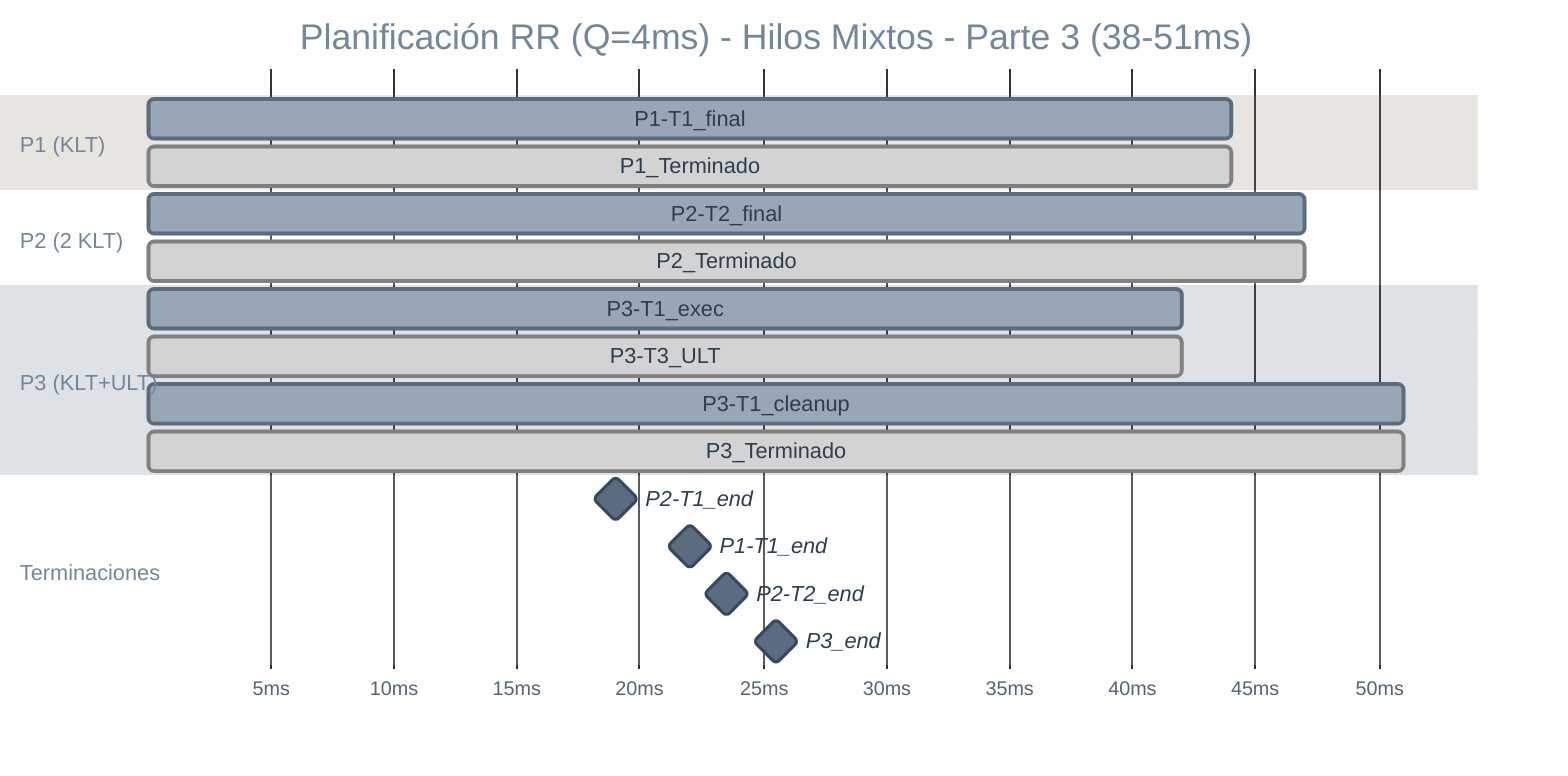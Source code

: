 %%{init: {'theme':'base', 'themeVariables': { 
  'primaryColor': '#5a6c7d', 
  'primaryTextColor': '#2c3e50', 
  'primaryBorderColor': '#34495e', 
  'lineColor': '#7f8c8d'
}}}%%
gantt
    title Planificación RR (Q=4ms) - Hilos Mixtos - Parte 3 (38-51ms)
    dateFormat X
    axisFormat %sms
    
    section P1 (KLT) 
    P1-T1_final   :active, p1t1final, 42, 44
    P1_Terminado  :done, p1done, 44, 44
    
    section P2 (2 KLT)
    P2-T2_final   :active, p2t2final, 44, 47
    P2_Terminado  :done, p2done, 47, 47
    
    section P3 (KLT+ULT)
    P3-T1_exec    :active, p3t1final, 38, 42
    P3-T3_ULT     :done, p3t3ult, 38, 42
    P3-T1_cleanup :active, p3cleanup, 47, 51
    P3_Terminado  :done, p3done, 51, 51
    
    section Terminaciones
    P2-T1_end     :milestone, end1, 38, 38
    P1-T1_end     :milestone, end2, 44, 44  
    P2-T2_end     :milestone, end3, 47, 47
    P3_end        :milestone, end4, 51, 51